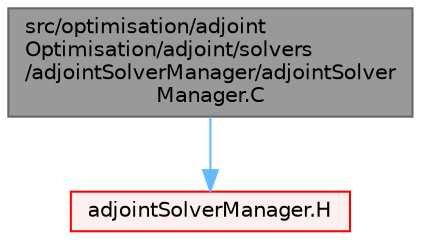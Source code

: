 digraph "src/optimisation/adjointOptimisation/adjoint/solvers/adjointSolverManager/adjointSolverManager.C"
{
 // LATEX_PDF_SIZE
  bgcolor="transparent";
  edge [fontname=Helvetica,fontsize=10,labelfontname=Helvetica,labelfontsize=10];
  node [fontname=Helvetica,fontsize=10,shape=box,height=0.2,width=0.4];
  Node1 [id="Node000001",label="src/optimisation/adjoint\lOptimisation/adjoint/solvers\l/adjointSolverManager/adjointSolver\lManager.C",height=0.2,width=0.4,color="gray40", fillcolor="grey60", style="filled", fontcolor="black",tooltip=" "];
  Node1 -> Node2 [id="edge1_Node000001_Node000002",color="steelblue1",style="solid",tooltip=" "];
  Node2 [id="Node000002",label="adjointSolverManager.H",height=0.2,width=0.4,color="red", fillcolor="#FFF0F0", style="filled",URL="$adjointSolverManager_8H.html",tooltip=" "];
}

